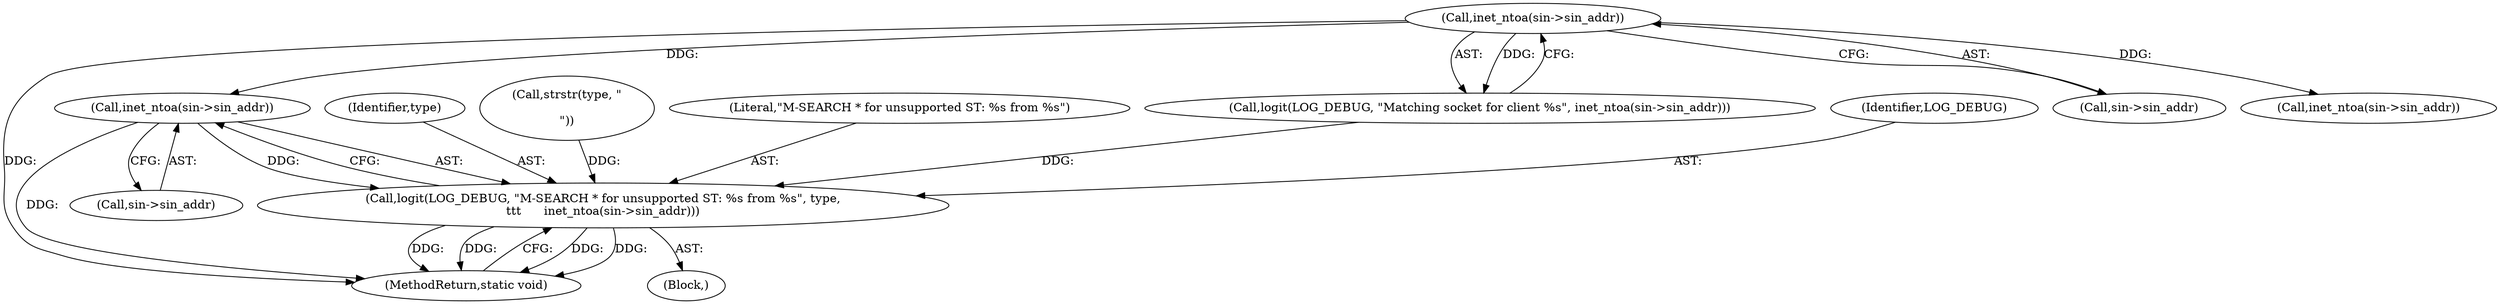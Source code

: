 digraph "0_ssdp-responder_ce04b1f29a137198182f60bbb628d5ceb8171765@pointer" {
"1000269" [label="(Call,inet_ntoa(sin->sin_addr))"];
"1000177" [label="(Call,inet_ntoa(sin->sin_addr))"];
"1000265" [label="(Call,logit(LOG_DEBUG, \"M-SEARCH * for unsupported ST: %s from %s\", type,\n\t\t\t      inet_ntoa(sin->sin_addr)))"];
"1000268" [label="(Identifier,type)"];
"1000270" [label="(Call,sin->sin_addr)"];
"1000177" [label="(Call,inet_ntoa(sin->sin_addr))"];
"1000178" [label="(Call,sin->sin_addr)"];
"1000218" [label="(Call,strstr(type, \"\r\n\"))"];
"1000269" [label="(Call,inet_ntoa(sin->sin_addr))"];
"1000267" [label="(Literal,\"M-SEARCH * for unsupported ST: %s from %s\")"];
"1000174" [label="(Call,logit(LOG_DEBUG, \"Matching socket for client %s\", inet_ntoa(sin->sin_addr)))"];
"1000266" [label="(Identifier,LOG_DEBUG)"];
"1000251" [label="(Call,inet_ntoa(sin->sin_addr))"];
"1000273" [label="(MethodReturn,static void)"];
"1000265" [label="(Call,logit(LOG_DEBUG, \"M-SEARCH * for unsupported ST: %s from %s\", type,\n\t\t\t      inet_ntoa(sin->sin_addr)))"];
"1000145" [label="(Block,)"];
"1000269" -> "1000265"  [label="AST: "];
"1000269" -> "1000270"  [label="CFG: "];
"1000270" -> "1000269"  [label="AST: "];
"1000265" -> "1000269"  [label="CFG: "];
"1000269" -> "1000273"  [label="DDG: "];
"1000269" -> "1000265"  [label="DDG: "];
"1000177" -> "1000269"  [label="DDG: "];
"1000177" -> "1000174"  [label="AST: "];
"1000177" -> "1000178"  [label="CFG: "];
"1000178" -> "1000177"  [label="AST: "];
"1000174" -> "1000177"  [label="CFG: "];
"1000177" -> "1000273"  [label="DDG: "];
"1000177" -> "1000174"  [label="DDG: "];
"1000177" -> "1000251"  [label="DDG: "];
"1000265" -> "1000145"  [label="AST: "];
"1000266" -> "1000265"  [label="AST: "];
"1000267" -> "1000265"  [label="AST: "];
"1000268" -> "1000265"  [label="AST: "];
"1000273" -> "1000265"  [label="CFG: "];
"1000265" -> "1000273"  [label="DDG: "];
"1000265" -> "1000273"  [label="DDG: "];
"1000265" -> "1000273"  [label="DDG: "];
"1000265" -> "1000273"  [label="DDG: "];
"1000174" -> "1000265"  [label="DDG: "];
"1000218" -> "1000265"  [label="DDG: "];
}
